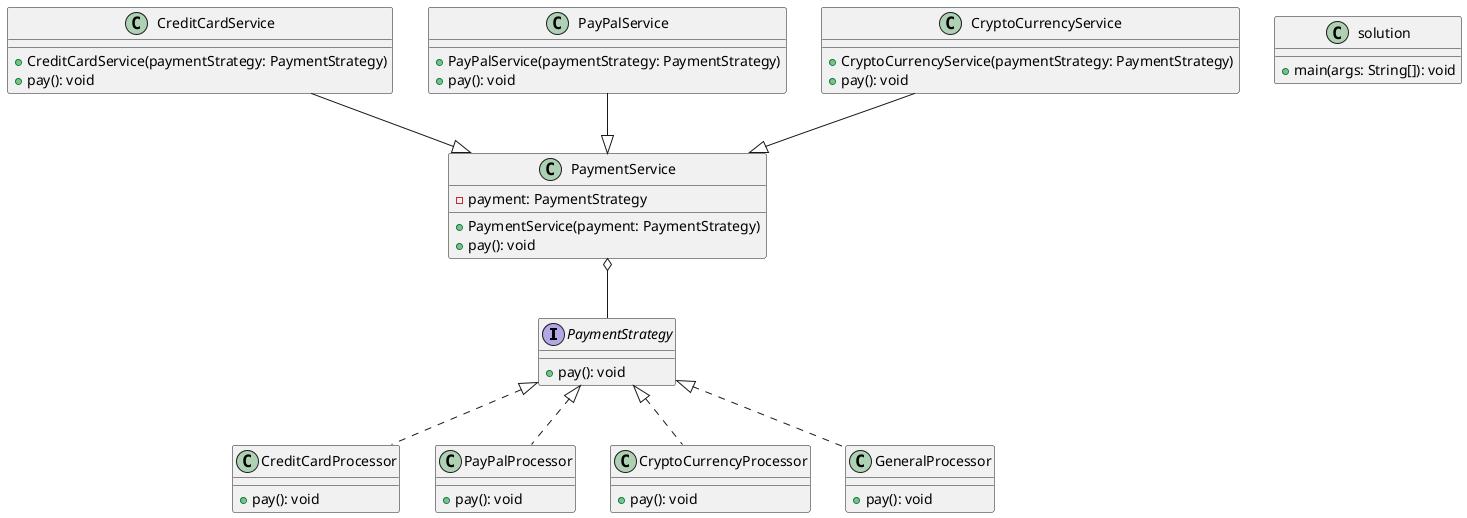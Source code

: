 @startuml

interface PaymentStrategy {
    +pay(): void
}

class CreditCardProcessor {
    +pay(): void
}

class PayPalProcessor {
    +pay(): void
}

class CryptoCurrencyProcessor {
    +pay(): void
}

class GeneralProcessor {
    +pay(): void
}

class PaymentService {
    -payment: PaymentStrategy
    +PaymentService(payment: PaymentStrategy)
    +pay(): void
}

class CreditCardService {
    +CreditCardService(paymentStrategy: PaymentStrategy)
    +pay(): void
}

class PayPalService {
    +PayPalService(paymentStrategy: PaymentStrategy)
    +pay(): void
}

class CryptoCurrencyService {
    +CryptoCurrencyService(paymentStrategy: PaymentStrategy)
    +pay(): void
}

class solution {
    +main(args: String[]): void
}

PaymentStrategy <|.. CreditCardProcessor
PaymentStrategy <|.. PayPalProcessor
PaymentStrategy <|.. CryptoCurrencyProcessor
PaymentStrategy <|.. GeneralProcessor

PaymentService o-- PaymentStrategy

CreditCardService --|> PaymentService
PayPalService --|> PaymentService
CryptoCurrencyService --|> PaymentService

@enduml
